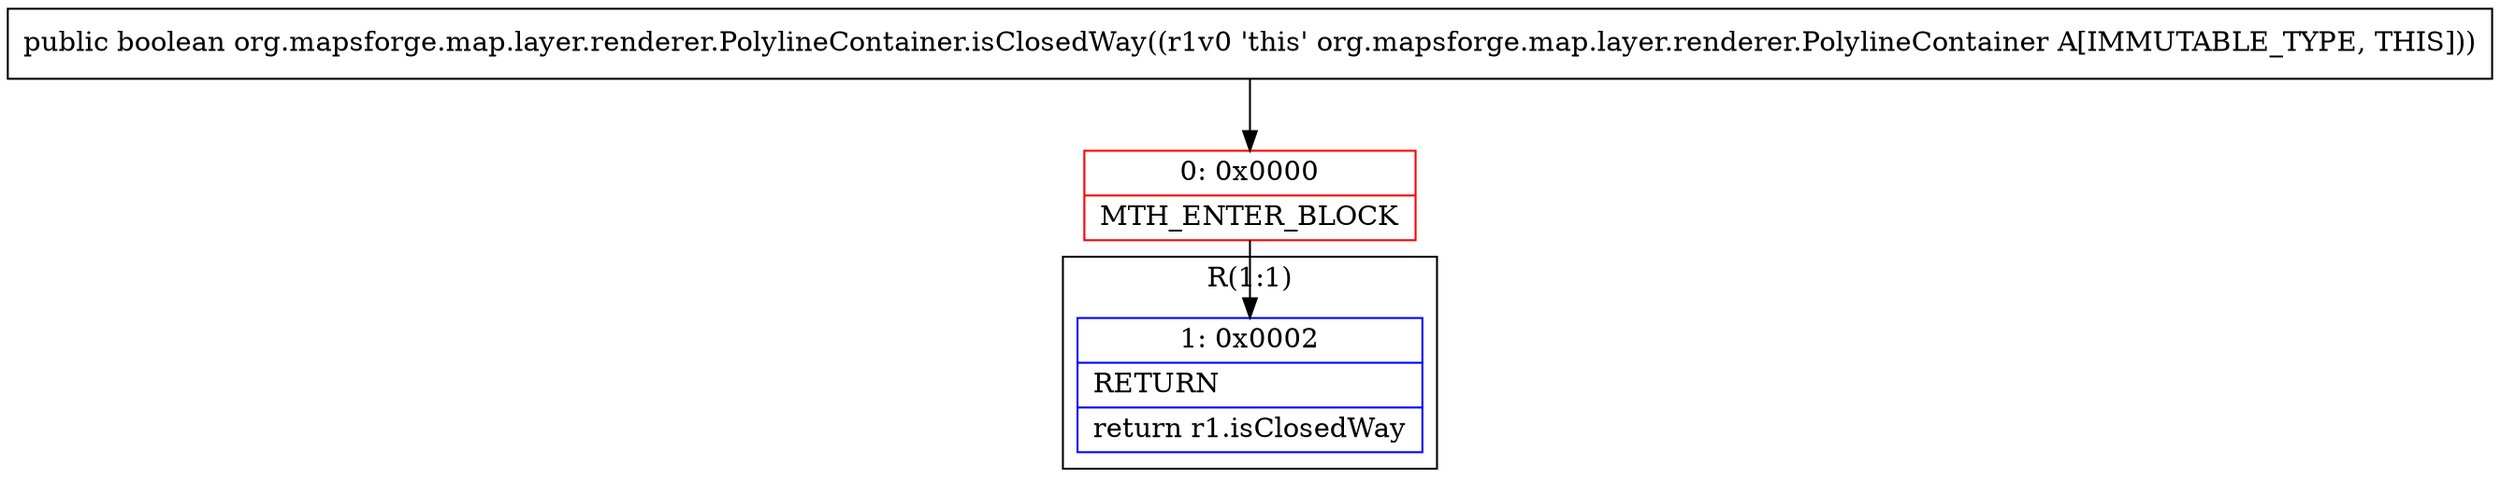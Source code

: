 digraph "CFG fororg.mapsforge.map.layer.renderer.PolylineContainer.isClosedWay()Z" {
subgraph cluster_Region_2072126542 {
label = "R(1:1)";
node [shape=record,color=blue];
Node_1 [shape=record,label="{1\:\ 0x0002|RETURN\l|return r1.isClosedWay\l}"];
}
Node_0 [shape=record,color=red,label="{0\:\ 0x0000|MTH_ENTER_BLOCK\l}"];
MethodNode[shape=record,label="{public boolean org.mapsforge.map.layer.renderer.PolylineContainer.isClosedWay((r1v0 'this' org.mapsforge.map.layer.renderer.PolylineContainer A[IMMUTABLE_TYPE, THIS])) }"];
MethodNode -> Node_0;
Node_0 -> Node_1;
}

